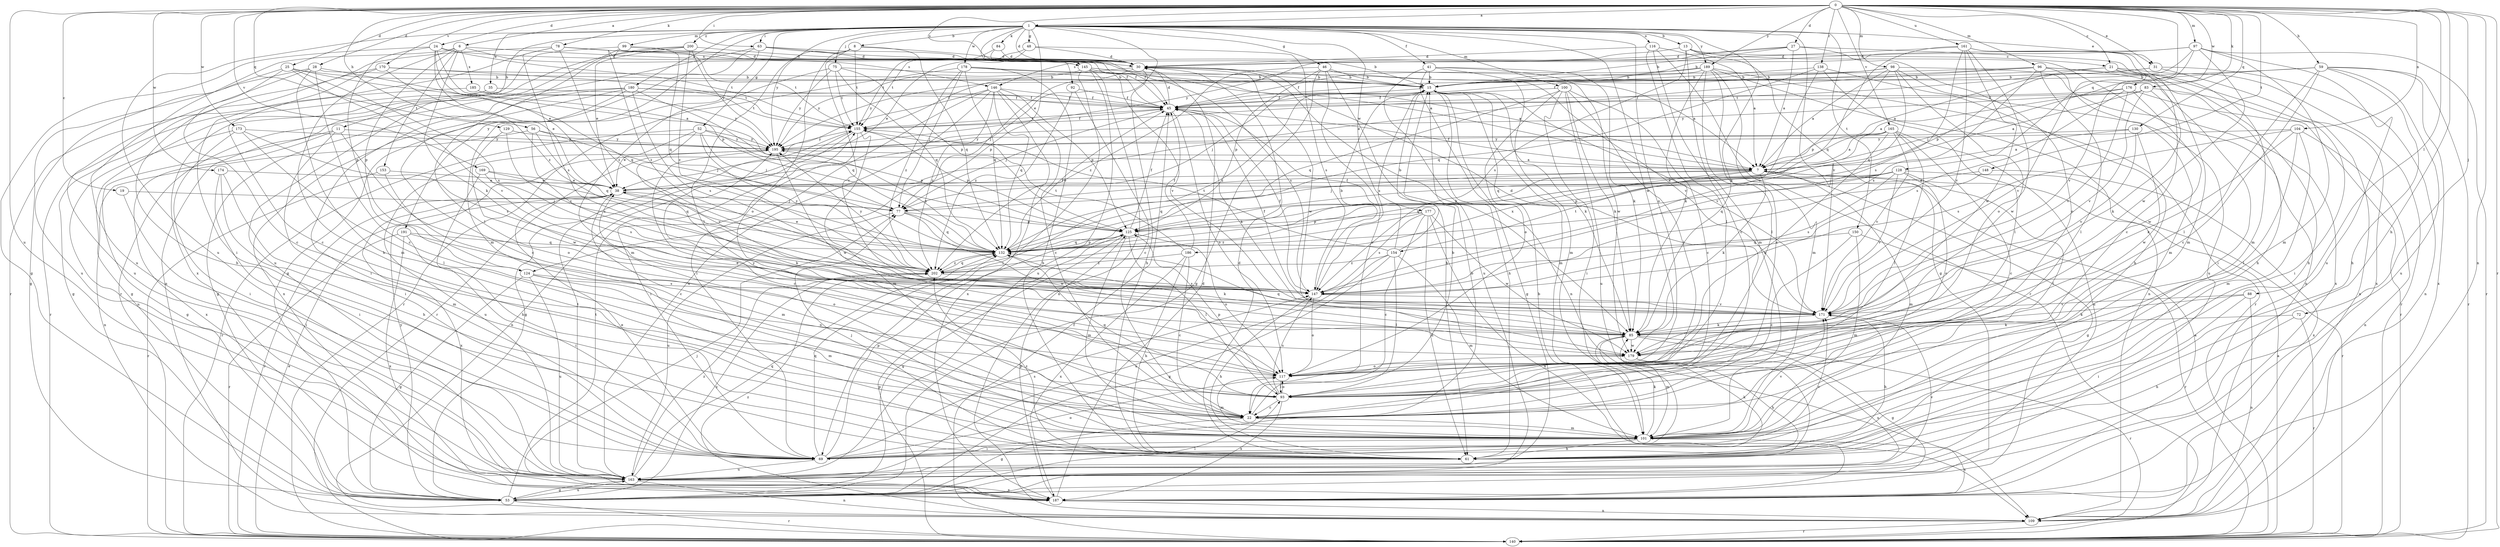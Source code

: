 strict digraph  {
0;
1;
6;
7;
8;
11;
13;
15;
19;
21;
22;
24;
25;
27;
28;
30;
31;
35;
38;
41;
45;
46;
48;
52;
53;
56;
59;
61;
63;
69;
72;
75;
77;
78;
83;
84;
85;
88;
92;
93;
96;
97;
98;
99;
100;
101;
104;
109;
116;
117;
124;
125;
128;
129;
130;
132;
138;
140;
145;
146;
147;
148;
150;
153;
154;
155;
161;
163;
165;
169;
170;
171;
173;
174;
176;
177;
178;
179;
180;
185;
186;
187;
189;
191;
195;
200;
202;
0 -> 1  [label=a];
0 -> 6  [label=a];
0 -> 19  [label=c];
0 -> 21  [label=c];
0 -> 24  [label=d];
0 -> 25  [label=d];
0 -> 27  [label=d];
0 -> 28  [label=d];
0 -> 31  [label=e];
0 -> 56  [label=h];
0 -> 59  [label=h];
0 -> 61  [label=h];
0 -> 63  [label=i];
0 -> 72  [label=j];
0 -> 78  [label=k];
0 -> 83  [label=k];
0 -> 88  [label=l];
0 -> 96  [label=m];
0 -> 97  [label=m];
0 -> 98  [label=m];
0 -> 104  [label=n];
0 -> 109  [label=n];
0 -> 128  [label=q];
0 -> 129  [label=q];
0 -> 130  [label=q];
0 -> 138  [label=r];
0 -> 140  [label=r];
0 -> 145  [label=s];
0 -> 148  [label=t];
0 -> 161  [label=u];
0 -> 163  [label=u];
0 -> 165  [label=v];
0 -> 169  [label=v];
0 -> 170  [label=v];
0 -> 173  [label=w];
0 -> 174  [label=w];
0 -> 176  [label=w];
0 -> 189  [label=y];
1 -> 8  [label=b];
1 -> 11  [label=b];
1 -> 13  [label=b];
1 -> 30  [label=d];
1 -> 31  [label=e];
1 -> 35  [label=e];
1 -> 38  [label=e];
1 -> 41  [label=f];
1 -> 46  [label=g];
1 -> 48  [label=g];
1 -> 52  [label=g];
1 -> 63  [label=i];
1 -> 75  [label=j];
1 -> 84  [label=k];
1 -> 85  [label=k];
1 -> 92  [label=l];
1 -> 99  [label=m];
1 -> 100  [label=m];
1 -> 116  [label=o];
1 -> 117  [label=o];
1 -> 124  [label=p];
1 -> 150  [label=t];
1 -> 163  [label=u];
1 -> 171  [label=v];
1 -> 177  [label=w];
1 -> 178  [label=w];
1 -> 179  [label=w];
1 -> 180  [label=x];
1 -> 189  [label=y];
1 -> 191  [label=y];
1 -> 195  [label=y];
1 -> 200  [label=z];
6 -> 61  [label=h];
6 -> 85  [label=k];
6 -> 124  [label=p];
6 -> 145  [label=s];
6 -> 146  [label=s];
6 -> 153  [label=t];
6 -> 163  [label=u];
6 -> 185  [label=x];
7 -> 38  [label=e];
7 -> 45  [label=f];
7 -> 53  [label=g];
7 -> 85  [label=k];
7 -> 101  [label=m];
7 -> 132  [label=q];
7 -> 154  [label=t];
7 -> 186  [label=x];
8 -> 30  [label=d];
8 -> 93  [label=l];
8 -> 117  [label=o];
8 -> 132  [label=q];
8 -> 155  [label=t];
8 -> 171  [label=v];
11 -> 53  [label=g];
11 -> 69  [label=i];
11 -> 117  [label=o];
11 -> 187  [label=x];
11 -> 195  [label=y];
13 -> 21  [label=c];
13 -> 22  [label=c];
13 -> 53  [label=g];
13 -> 109  [label=n];
13 -> 146  [label=s];
13 -> 147  [label=s];
15 -> 45  [label=f];
15 -> 53  [label=g];
15 -> 61  [label=h];
15 -> 77  [label=j];
15 -> 85  [label=k];
15 -> 101  [label=m];
15 -> 147  [label=s];
15 -> 171  [label=v];
15 -> 202  [label=z];
19 -> 69  [label=i];
19 -> 77  [label=j];
21 -> 7  [label=a];
21 -> 15  [label=b];
21 -> 61  [label=h];
21 -> 109  [label=n];
21 -> 140  [label=r];
21 -> 171  [label=v];
22 -> 15  [label=b];
22 -> 53  [label=g];
22 -> 101  [label=m];
24 -> 30  [label=d];
24 -> 38  [label=e];
24 -> 53  [label=g];
24 -> 124  [label=p];
24 -> 125  [label=p];
24 -> 155  [label=t];
24 -> 202  [label=z];
25 -> 7  [label=a];
25 -> 15  [label=b];
25 -> 22  [label=c];
25 -> 147  [label=s];
25 -> 163  [label=u];
25 -> 171  [label=v];
27 -> 7  [label=a];
27 -> 15  [label=b];
27 -> 30  [label=d];
27 -> 101  [label=m];
27 -> 117  [label=o];
27 -> 195  [label=y];
28 -> 15  [label=b];
28 -> 22  [label=c];
28 -> 53  [label=g];
28 -> 101  [label=m];
28 -> 132  [label=q];
28 -> 163  [label=u];
30 -> 15  [label=b];
30 -> 61  [label=h];
30 -> 77  [label=j];
30 -> 85  [label=k];
30 -> 155  [label=t];
30 -> 179  [label=w];
31 -> 15  [label=b];
31 -> 109  [label=n];
31 -> 155  [label=t];
31 -> 187  [label=x];
35 -> 45  [label=f];
35 -> 53  [label=g];
35 -> 140  [label=r];
38 -> 77  [label=j];
38 -> 85  [label=k];
38 -> 101  [label=m];
38 -> 140  [label=r];
38 -> 187  [label=x];
41 -> 15  [label=b];
41 -> 85  [label=k];
41 -> 101  [label=m];
41 -> 109  [label=n];
41 -> 163  [label=u];
41 -> 179  [label=w];
45 -> 30  [label=d];
45 -> 77  [label=j];
45 -> 85  [label=k];
45 -> 117  [label=o];
45 -> 155  [label=t];
46 -> 15  [label=b];
46 -> 22  [label=c];
46 -> 53  [label=g];
46 -> 61  [label=h];
46 -> 125  [label=p];
46 -> 171  [label=v];
46 -> 202  [label=z];
48 -> 30  [label=d];
48 -> 38  [label=e];
48 -> 147  [label=s];
48 -> 155  [label=t];
52 -> 38  [label=e];
52 -> 77  [label=j];
52 -> 125  [label=p];
52 -> 140  [label=r];
52 -> 171  [label=v];
52 -> 195  [label=y];
52 -> 202  [label=z];
53 -> 93  [label=l];
53 -> 140  [label=r];
53 -> 155  [label=t];
53 -> 163  [label=u];
53 -> 195  [label=y];
53 -> 202  [label=z];
56 -> 77  [label=j];
56 -> 109  [label=n];
56 -> 132  [label=q];
56 -> 147  [label=s];
56 -> 195  [label=y];
59 -> 15  [label=b];
59 -> 22  [label=c];
59 -> 61  [label=h];
59 -> 77  [label=j];
59 -> 93  [label=l];
59 -> 140  [label=r];
59 -> 163  [label=u];
59 -> 187  [label=x];
61 -> 30  [label=d];
61 -> 77  [label=j];
61 -> 202  [label=z];
63 -> 15  [label=b];
63 -> 30  [label=d];
63 -> 45  [label=f];
63 -> 53  [label=g];
63 -> 101  [label=m];
63 -> 140  [label=r];
69 -> 15  [label=b];
69 -> 38  [label=e];
69 -> 85  [label=k];
69 -> 117  [label=o];
69 -> 125  [label=p];
69 -> 132  [label=q];
69 -> 147  [label=s];
69 -> 163  [label=u];
69 -> 171  [label=v];
72 -> 61  [label=h];
72 -> 85  [label=k];
72 -> 140  [label=r];
75 -> 15  [label=b];
75 -> 101  [label=m];
75 -> 125  [label=p];
75 -> 132  [label=q];
75 -> 155  [label=t];
75 -> 195  [label=y];
77 -> 125  [label=p];
77 -> 132  [label=q];
77 -> 163  [label=u];
77 -> 179  [label=w];
78 -> 7  [label=a];
78 -> 30  [label=d];
78 -> 45  [label=f];
78 -> 69  [label=i];
78 -> 140  [label=r];
78 -> 147  [label=s];
78 -> 155  [label=t];
78 -> 202  [label=z];
83 -> 7  [label=a];
83 -> 45  [label=f];
83 -> 69  [label=i];
83 -> 85  [label=k];
83 -> 171  [label=v];
83 -> 195  [label=y];
84 -> 30  [label=d];
84 -> 45  [label=f];
84 -> 155  [label=t];
85 -> 38  [label=e];
85 -> 53  [label=g];
85 -> 101  [label=m];
85 -> 132  [label=q];
85 -> 140  [label=r];
85 -> 179  [label=w];
88 -> 69  [label=i];
88 -> 85  [label=k];
88 -> 109  [label=n];
88 -> 171  [label=v];
92 -> 22  [label=c];
92 -> 45  [label=f];
92 -> 202  [label=z];
93 -> 22  [label=c];
93 -> 117  [label=o];
93 -> 125  [label=p];
93 -> 132  [label=q];
93 -> 147  [label=s];
93 -> 187  [label=x];
96 -> 15  [label=b];
96 -> 38  [label=e];
96 -> 45  [label=f];
96 -> 61  [label=h];
96 -> 69  [label=i];
96 -> 93  [label=l];
96 -> 101  [label=m];
96 -> 147  [label=s];
97 -> 15  [label=b];
97 -> 30  [label=d];
97 -> 101  [label=m];
97 -> 125  [label=p];
97 -> 140  [label=r];
97 -> 163  [label=u];
97 -> 171  [label=v];
97 -> 179  [label=w];
98 -> 7  [label=a];
98 -> 15  [label=b];
98 -> 45  [label=f];
98 -> 125  [label=p];
98 -> 132  [label=q];
98 -> 163  [label=u];
98 -> 179  [label=w];
98 -> 187  [label=x];
99 -> 30  [label=d];
99 -> 132  [label=q];
99 -> 163  [label=u];
99 -> 187  [label=x];
99 -> 202  [label=z];
100 -> 22  [label=c];
100 -> 45  [label=f];
100 -> 69  [label=i];
100 -> 85  [label=k];
100 -> 93  [label=l];
100 -> 117  [label=o];
100 -> 132  [label=q];
100 -> 163  [label=u];
101 -> 61  [label=h];
101 -> 69  [label=i];
101 -> 85  [label=k];
101 -> 171  [label=v];
101 -> 187  [label=x];
104 -> 85  [label=k];
104 -> 93  [label=l];
104 -> 101  [label=m];
104 -> 109  [label=n];
104 -> 147  [label=s];
104 -> 195  [label=y];
109 -> 140  [label=r];
109 -> 202  [label=z];
116 -> 7  [label=a];
116 -> 30  [label=d];
116 -> 93  [label=l];
116 -> 101  [label=m];
116 -> 140  [label=r];
117 -> 93  [label=l];
117 -> 101  [label=m];
117 -> 195  [label=y];
124 -> 53  [label=g];
124 -> 101  [label=m];
124 -> 117  [label=o];
124 -> 147  [label=s];
124 -> 163  [label=u];
125 -> 45  [label=f];
125 -> 53  [label=g];
125 -> 93  [label=l];
125 -> 101  [label=m];
125 -> 117  [label=o];
125 -> 132  [label=q];
128 -> 38  [label=e];
128 -> 77  [label=j];
128 -> 93  [label=l];
128 -> 117  [label=o];
128 -> 125  [label=p];
128 -> 132  [label=q];
128 -> 140  [label=r];
128 -> 147  [label=s];
128 -> 171  [label=v];
129 -> 179  [label=w];
129 -> 195  [label=y];
129 -> 202  [label=z];
130 -> 7  [label=a];
130 -> 171  [label=v];
130 -> 179  [label=w];
130 -> 195  [label=y];
132 -> 38  [label=e];
132 -> 45  [label=f];
132 -> 85  [label=k];
132 -> 125  [label=p];
132 -> 195  [label=y];
132 -> 202  [label=z];
138 -> 15  [label=b];
138 -> 61  [label=h];
138 -> 93  [label=l];
138 -> 132  [label=q];
138 -> 147  [label=s];
140 -> 7  [label=a];
140 -> 38  [label=e];
140 -> 45  [label=f];
140 -> 125  [label=p];
145 -> 7  [label=a];
145 -> 15  [label=b];
145 -> 69  [label=i];
145 -> 109  [label=n];
145 -> 147  [label=s];
145 -> 163  [label=u];
145 -> 171  [label=v];
145 -> 195  [label=y];
146 -> 22  [label=c];
146 -> 45  [label=f];
146 -> 69  [label=i];
146 -> 125  [label=p];
146 -> 132  [label=q];
146 -> 140  [label=r];
146 -> 163  [label=u];
146 -> 187  [label=x];
146 -> 202  [label=z];
147 -> 15  [label=b];
147 -> 45  [label=f];
147 -> 61  [label=h];
147 -> 117  [label=o];
147 -> 171  [label=v];
148 -> 38  [label=e];
148 -> 132  [label=q];
148 -> 187  [label=x];
150 -> 22  [label=c];
150 -> 101  [label=m];
150 -> 132  [label=q];
150 -> 140  [label=r];
153 -> 22  [label=c];
153 -> 38  [label=e];
153 -> 140  [label=r];
154 -> 15  [label=b];
154 -> 45  [label=f];
154 -> 53  [label=g];
154 -> 93  [label=l];
154 -> 101  [label=m];
154 -> 155  [label=t];
154 -> 163  [label=u];
154 -> 202  [label=z];
155 -> 45  [label=f];
155 -> 53  [label=g];
155 -> 69  [label=i];
155 -> 101  [label=m];
155 -> 109  [label=n];
155 -> 125  [label=p];
155 -> 195  [label=y];
161 -> 22  [label=c];
161 -> 30  [label=d];
161 -> 101  [label=m];
161 -> 117  [label=o];
161 -> 132  [label=q];
161 -> 147  [label=s];
161 -> 171  [label=v];
161 -> 179  [label=w];
163 -> 53  [label=g];
163 -> 109  [label=n];
163 -> 132  [label=q];
163 -> 155  [label=t];
163 -> 171  [label=v];
163 -> 187  [label=x];
163 -> 202  [label=z];
165 -> 7  [label=a];
165 -> 22  [label=c];
165 -> 93  [label=l];
165 -> 117  [label=o];
165 -> 132  [label=q];
165 -> 163  [label=u];
165 -> 171  [label=v];
165 -> 195  [label=y];
169 -> 38  [label=e];
169 -> 61  [label=h];
169 -> 132  [label=q];
169 -> 147  [label=s];
170 -> 15  [label=b];
170 -> 22  [label=c];
170 -> 38  [label=e];
170 -> 61  [label=h];
170 -> 155  [label=t];
171 -> 30  [label=d];
171 -> 45  [label=f];
171 -> 61  [label=h];
171 -> 85  [label=k];
173 -> 69  [label=i];
173 -> 93  [label=l];
173 -> 147  [label=s];
173 -> 163  [label=u];
173 -> 195  [label=y];
174 -> 38  [label=e];
174 -> 61  [label=h];
174 -> 69  [label=i];
174 -> 101  [label=m];
176 -> 7  [label=a];
176 -> 45  [label=f];
176 -> 140  [label=r];
176 -> 147  [label=s];
176 -> 171  [label=v];
176 -> 179  [label=w];
177 -> 22  [label=c];
177 -> 61  [label=h];
177 -> 109  [label=n];
177 -> 125  [label=p];
177 -> 147  [label=s];
177 -> 179  [label=w];
177 -> 202  [label=z];
178 -> 7  [label=a];
178 -> 15  [label=b];
178 -> 61  [label=h];
178 -> 77  [label=j];
178 -> 132  [label=q];
178 -> 140  [label=r];
178 -> 202  [label=z];
179 -> 61  [label=h];
179 -> 117  [label=o];
179 -> 163  [label=u];
180 -> 22  [label=c];
180 -> 45  [label=f];
180 -> 53  [label=g];
180 -> 69  [label=i];
180 -> 132  [label=q];
180 -> 147  [label=s];
180 -> 155  [label=t];
180 -> 187  [label=x];
185 -> 45  [label=f];
185 -> 53  [label=g];
185 -> 195  [label=y];
186 -> 22  [label=c];
186 -> 45  [label=f];
186 -> 61  [label=h];
186 -> 155  [label=t];
186 -> 187  [label=x];
186 -> 202  [label=z];
187 -> 7  [label=a];
187 -> 15  [label=b];
187 -> 30  [label=d];
187 -> 77  [label=j];
187 -> 109  [label=n];
187 -> 125  [label=p];
189 -> 15  [label=b];
189 -> 22  [label=c];
189 -> 45  [label=f];
189 -> 85  [label=k];
189 -> 93  [label=l];
189 -> 101  [label=m];
189 -> 109  [label=n];
189 -> 140  [label=r];
189 -> 195  [label=y];
191 -> 69  [label=i];
191 -> 117  [label=o];
191 -> 132  [label=q];
191 -> 140  [label=r];
191 -> 187  [label=x];
195 -> 7  [label=a];
195 -> 22  [label=c];
195 -> 163  [label=u];
195 -> 179  [label=w];
200 -> 30  [label=d];
200 -> 38  [label=e];
200 -> 93  [label=l];
200 -> 109  [label=n];
200 -> 195  [label=y];
200 -> 202  [label=z];
202 -> 132  [label=q];
202 -> 147  [label=s];
202 -> 195  [label=y];
}
